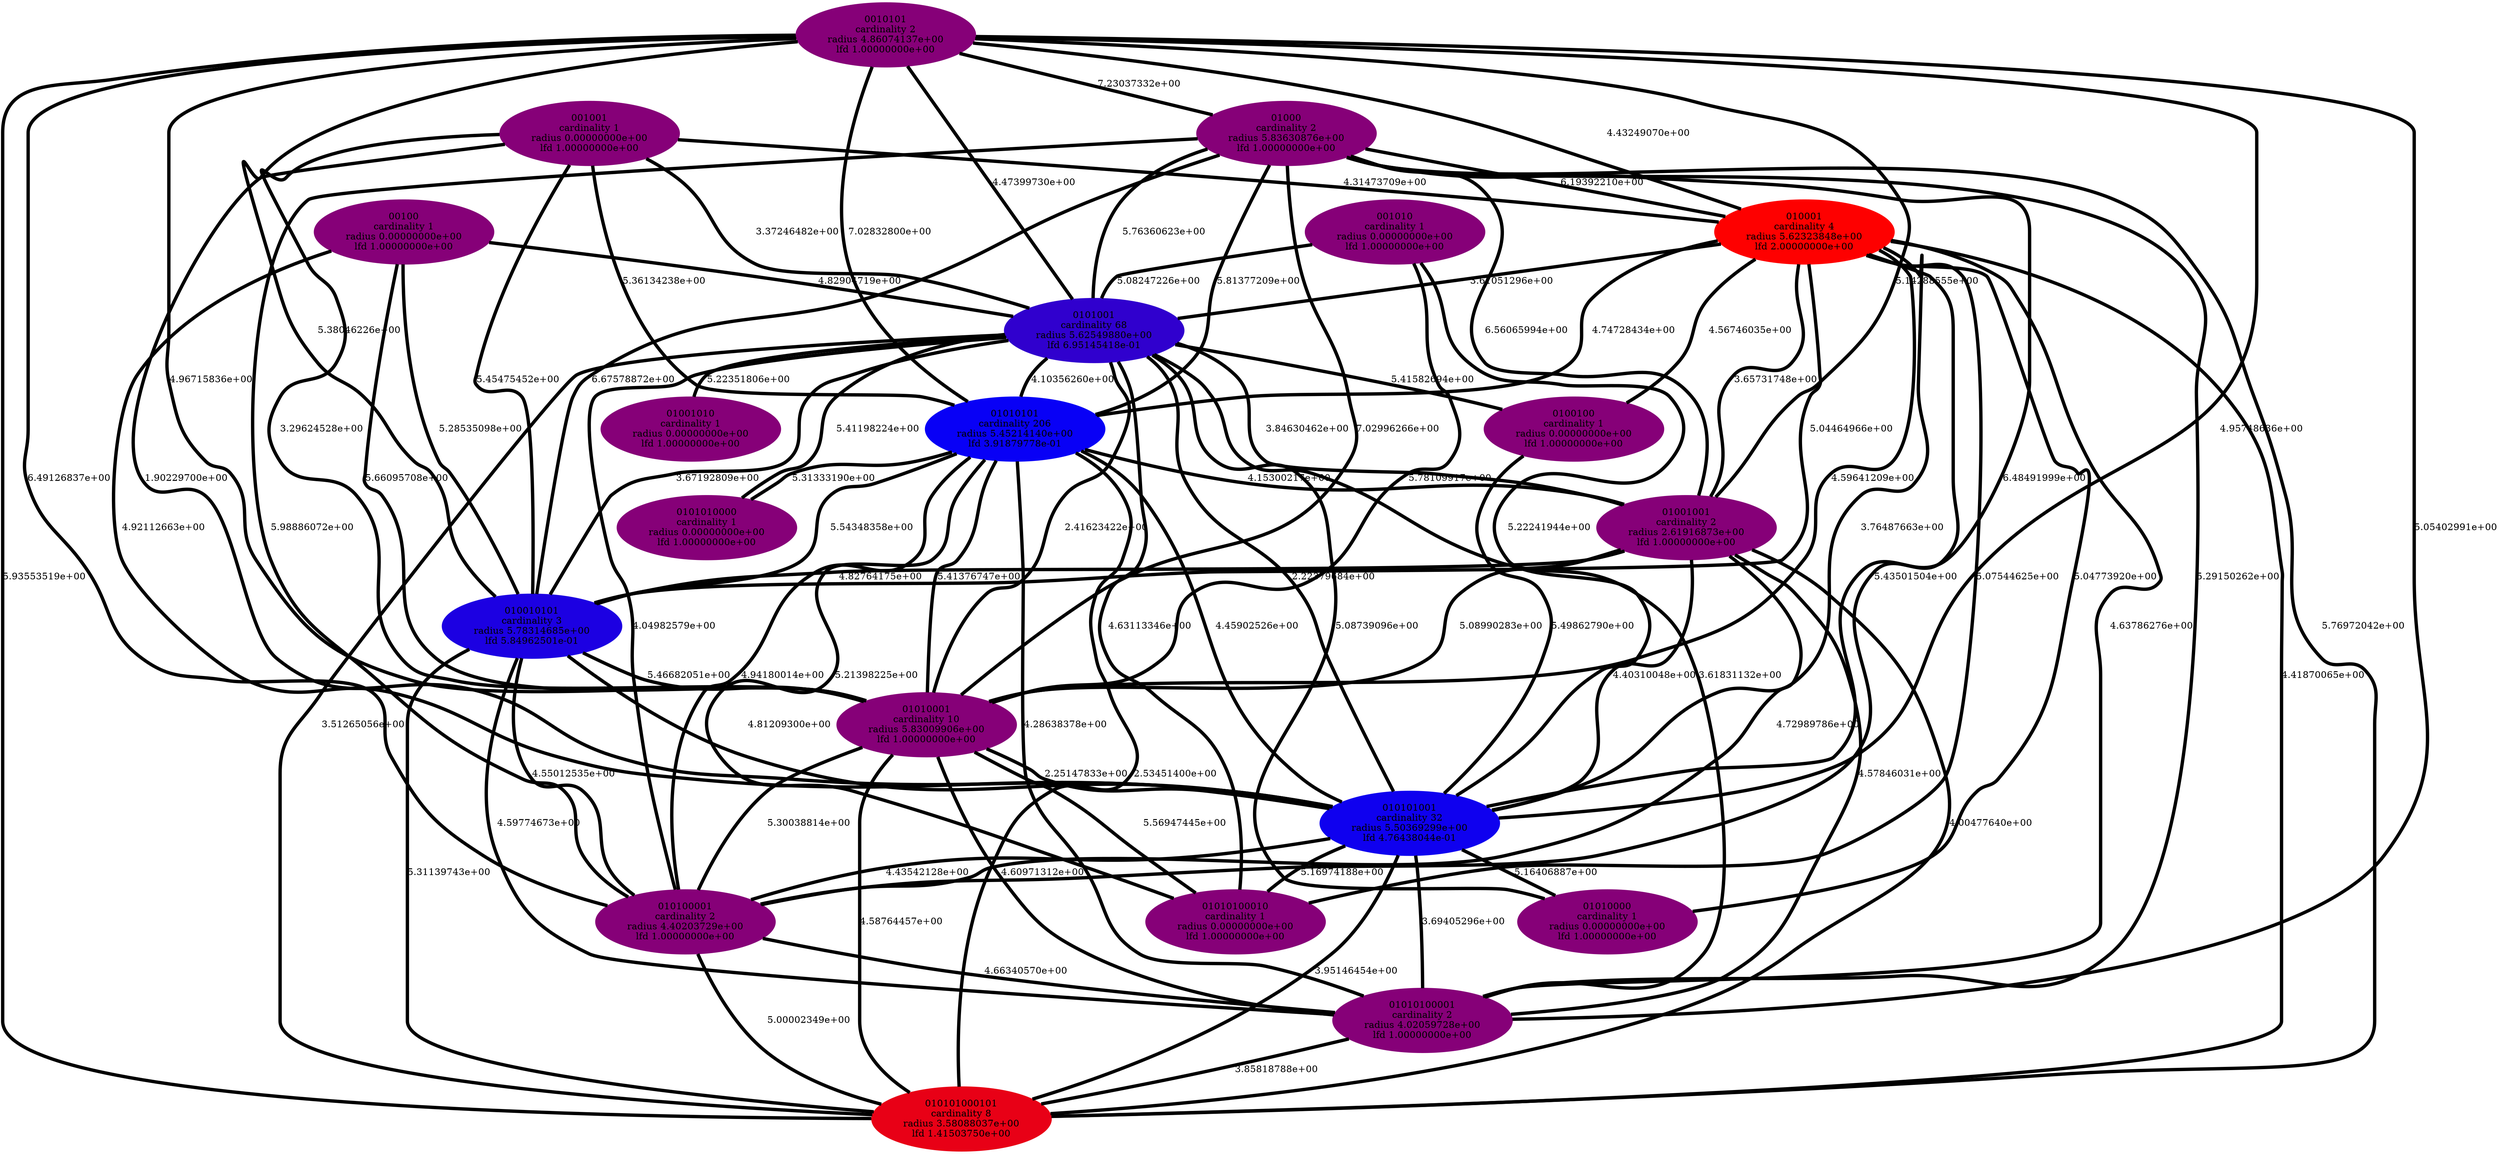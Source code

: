 graph stationary_probabilities_optimal_28 {
    edge[style=solid, penwidth="5", labeldistance="10"]
    0010101 [label="0010101\ncardinality 2\nradius 4.86074137e+00\nlfd 1.00000000e+00", color="#860078", style="filled"]
    01010001 [label="01010001\ncardinality 10\nradius 5.83009906e+00\nlfd 1.00000000e+00", color="#860078", style="filled"]
    001010 [label="001010\ncardinality 1\nradius 0.00000000e+00\nlfd 1.00000000e+00", color="#860078", style="filled"]
    010010101 [label="010010101\ncardinality 3\nradius 5.78314685e+00\nlfd 5.84962501e-01", color="#1C00E2", style="filled"]
    010100001 [label="010100001\ncardinality 2\nradius 4.40203729e+00\nlfd 1.00000000e+00", color="#860078", style="filled"]
    01010100010 [label="01010100010\ncardinality 1\nradius 0.00000000e+00\nlfd 1.00000000e+00", color="#860078", style="filled"]
    01010000 [label="01010000\ncardinality 1\nradius 0.00000000e+00\nlfd 1.00000000e+00", color="#860078", style="filled"]
    010101001 [label="010101001\ncardinality 32\nradius 5.50369299e+00\nlfd 4.76438044e-01", color="#0F00EF", style="filled"]
    0101010000 [label="0101010000\ncardinality 1\nradius 0.00000000e+00\nlfd 1.00000000e+00", color="#860078", style="filled"]
    00100 [label="00100\ncardinality 1\nradius 0.00000000e+00\nlfd 1.00000000e+00", color="#860078", style="filled"]
    001001 [label="001001\ncardinality 1\nradius 0.00000000e+00\nlfd 1.00000000e+00", color="#860078", style="filled"]
    01001010 [label="01001010\ncardinality 1\nradius 0.00000000e+00\nlfd 1.00000000e+00", color="#860078", style="filled"]
    010001 [label="010001\ncardinality 4\nradius 5.62323848e+00\nlfd 2.00000000e+00", color="#FE0000", style="filled"]
    01000 [label="01000\ncardinality 2\nradius 5.83630876e+00\nlfd 1.00000000e+00", color="#860078", style="filled"]
    0101001 [label="0101001\ncardinality 68\nradius 5.62549880e+00\nlfd 6.95145418e-01", color="#3000CE", style="filled"]
    01001001 [label="01001001\ncardinality 2\nradius 2.61916873e+00\nlfd 1.00000000e+00", color="#860078", style="filled"]
    01010100001 [label="01010100001\ncardinality 2\nradius 4.02059728e+00\nlfd 1.00000000e+00", color="#860078", style="filled"]
    010101000101 [label="010101000101\ncardinality 8\nradius 3.58088037e+00\nlfd 1.41503750e+00", color="#E80016", style="filled"]
    0100100 [label="0100100\ncardinality 1\nradius 0.00000000e+00\nlfd 1.00000000e+00", color="#860078", style="filled"]
    01010101 [label="01010101\ncardinality 206\nradius 5.45214140e+00\nlfd 3.91879778e-01", color="#0800F6", style="filled"]
    0101001 -- 010010101 [label="3.67192809e+00"]
    010001 -- 0101001 [label="3.61051296e+00"]
    010010101 -- 010101001 [label="4.81209300e+00"]
    0101001 -- 01010100010 [label="4.63113346e+00"]
    01001001 -- 010101001 [label="4.40310048e+00"]
    01010001 -- 01010100001 [label="4.60971312e+00"]
    010010101 -- 010101000101 [label="5.31139743e+00"]
    0010101 -- 01001001 [label="5.14288555e+00"]
    0010101 -- 010010101 [label="5.38046226e+00"]
    001010 -- 010101001 [label="5.22241944e+00"]
    0101001 -- 010101001 [label="2.22379684e+00"]
    0101001 -- 010101000101 [label="3.51265056e+00"]
    01010101 -- 01010100001 [label="4.28638378e+00"]
    010101001 -- 010100001 [label="4.43542128e+00"]
    0101001 -- 010100001 [label="4.04982579e+00"]
    001001 -- 010101001 [label="1.90229700e+00"]
    01010101 -- 01001001 [label="4.15300217e+00"]
    010100001 -- 01010100001 [label="4.66340570e+00"]
    01000 -- 01010100001 [label="5.29150262e+00"]
    00100 -- 010101001 [label="4.92112663e+00"]
    01000 -- 01010101 [label="5.81377209e+00"]
    01001001 -- 010010101 [label="4.82764175e+00"]
    010001 -- 01001001 [label="3.65731748e+00"]
    0101001 -- 01001010 [label="5.22351806e+00"]
    01010001 -- 010101000101 [label="4.58764457e+00"]
    01010101 -- 01010001 [label="5.41376747e+00"]
    0010101 -- 01010101 [label="7.02832800e+00"]
    01000 -- 0101001 [label="5.76360623e+00"]
    010101001 -- 01010100010 [label="5.16974188e+00"]
    010101001 -- 010101000101 [label="3.95146454e+00"]
    0101001 -- 0101010000 [label="5.41198224e+00"]
    01000 -- 010101001 [label="6.48491999e+00"]
    01010101 -- 010010101 [label="5.54348358e+00"]
    01010001 -- 010101001 [label="2.25147833e+00"]
    001001 -- 0101001 [label="3.37246482e+00"]
    010101001 -- 01010100001 [label="3.69405296e+00"]
    01010101 -- 0101010000 [label="5.31333190e+00"]
    0010101 -- 010101000101 [label="5.93553519e+00"]
    001001 -- 01010001 [label="3.29624528e+00"]
    01000 -- 010010101 [label="6.67578872e+00"]
    010001 -- 010101001 [label="3.76487663e+00"]
    010010101 -- 010100001 [label="4.55012535e+00"]
    010001 -- 010100001 [label="5.43501504e+00"]
    010010101 -- 01010001 [label="5.46682051e+00"]
    0010101 -- 010101001 [label="4.95748636e+00"]
    010001 -- 0100100 [label="4.56746035e+00"]
    0010101 -- 01010100001 [label="5.05402991e+00"]
    01000 -- 01001001 [label="6.56065994e+00"]
    0101001 -- 0100100 [label="5.41582694e+00"]
    01000 -- 010100001 [label="5.98886072e+00"]
    0010101 -- 010100001 [label="6.49126837e+00"]
    010001 -- 01010101 [label="4.74728434e+00"]
    01010001 -- 010100001 [label="5.30038814e+00"]
    001010 -- 01010001 [label="5.78109917e+00"]
    010001 -- 01010100001 [label="4.63786276e+00"]
    001001 -- 010010101 [label="5.45475452e+00"]
    00100 -- 01010001 [label="5.66095708e+00"]
    0101001 -- 01010001 [label="2.41623422e+00"]
    00100 -- 0101001 [label="4.82904719e+00"]
    010001 -- 010101000101 [label="4.41870065e+00"]
    01010101 -- 01010100010 [label="5.21398225e+00"]
    010100001 -- 010101000101 [label="5.00002349e+00"]
    010001 -- 01010100010 [label="5.07544625e+00"]
    010010101 -- 01010100001 [label="4.59774673e+00"]
    01010101 -- 010100001 [label="4.94180014e+00"]
    0101001 -- 01001001 [label="3.84630462e+00"]
    0101001 -- 01010101 [label="4.10356260e+00"]
    00100 -- 010010101 [label="5.28535098e+00"]
    0010101 -- 01000 [label="7.23037332e+00"]
    0010101 -- 01010001 [label="4.96715836e+00"]
    010001 -- 01010001 [label="4.59641209e+00"]
    01010001 -- 01010100010 [label="5.56947445e+00"]
    01000 -- 010001 [label="6.19392210e+00"]
    010101001 -- 01010000 [label="5.16406887e+00"]
    01010101 -- 010101001 [label="4.45902526e+00"]
    0101001 -- 01010000 [label="5.08739096e+00"]
    01001001 -- 010100001 [label="4.72989786e+00"]
    001001 -- 01010101 [label="5.36134238e+00"]
    0101001 -- 01010100001 [label="3.61831132e+00"]
    0100100 -- 010101001 [label="5.49862790e+00"]
    01001001 -- 010101000101 [label="4.00477640e+00"]
    010001 -- 01010000 [label="5.04773920e+00"]
    01000 -- 01010001 [label="7.02996266e+00"]
    001001 -- 010001 [label="4.31473709e+00"]
    0010101 -- 010001 [label="4.43249070e+00"]
    01001001 -- 01010001 [label="5.08990283e+00"]
    0010101 -- 0101001 [label="4.47399730e+00"]
    01010101 -- 010101000101 [label="2.53451400e+00"]
    01000 -- 010101000101 [label="5.76972042e+00"]
    010001 -- 010010101 [label="5.04464966e+00"]
    001010 -- 0101001 [label="5.08247226e+00"]
    01001001 -- 01010100001 [label="4.57846031e+00"]
    01010100001 -- 010101000101 [label="3.85818788e+00"]
}
